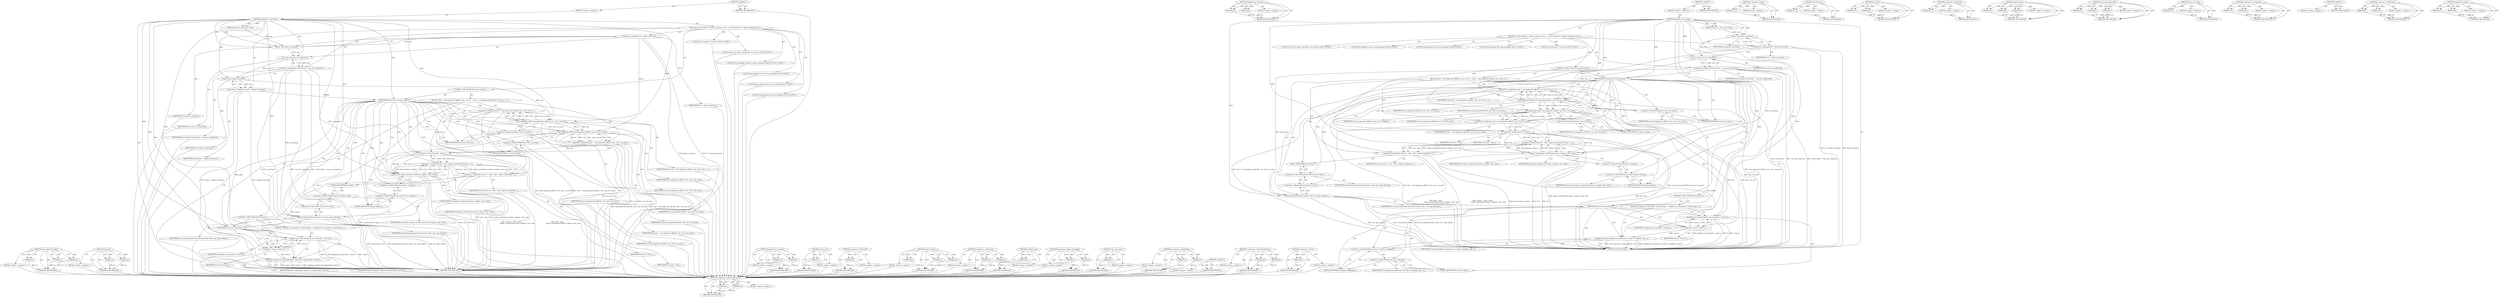 digraph "&lt;operator&gt;.minus" {
vulnerable_118 [label=<(METHOD,&lt;operator&gt;.indirectFieldAccess)>];
vulnerable_119 [label=<(PARAM,p1)>];
vulnerable_120 [label=<(PARAM,p2)>];
vulnerable_121 [label=<(BLOCK,&lt;empty&gt;,&lt;empty&gt;)>];
vulnerable_122 [label=<(METHOD_RETURN,ANY)>];
vulnerable_143 [label=<(METHOD,hugetlb_acct_memory)>];
vulnerable_144 [label=<(PARAM,p1)>];
vulnerable_145 [label=<(PARAM,p2)>];
vulnerable_146 [label=<(BLOCK,&lt;empty&gt;,&lt;empty&gt;)>];
vulnerable_147 [label=<(METHOD_RETURN,ANY)>];
vulnerable_6 [label=<(METHOD,&lt;global&gt;)<SUB>1</SUB>>];
vulnerable_7 [label=<(BLOCK,&lt;empty&gt;,&lt;empty&gt;)<SUB>1</SUB>>];
vulnerable_8 [label=<(METHOD,hugetlb_vm_op_close)<SUB>1</SUB>>];
vulnerable_9 [label=<(PARAM,struct vm_area_struct *vma)<SUB>1</SUB>>];
vulnerable_10 [label=<(BLOCK,{
 	struct hstate *h = hstate_vma(vma);
 	struc...,{
 	struct hstate *h = hstate_vma(vma);
 	struc...)<SUB>2</SUB>>];
vulnerable_11 [label="<(LOCAL,struct hstate* h: hstate*)<SUB>3</SUB>>"];
vulnerable_12 [label=<(&lt;operator&gt;.assignment,*h = hstate_vma(vma))<SUB>3</SUB>>];
vulnerable_13 [label=<(IDENTIFIER,h,*h = hstate_vma(vma))<SUB>3</SUB>>];
vulnerable_14 [label=<(hstate_vma,hstate_vma(vma))<SUB>3</SUB>>];
vulnerable_15 [label=<(IDENTIFIER,vma,hstate_vma(vma))<SUB>3</SUB>>];
vulnerable_16 [label="<(LOCAL,struct resv_map* reservations: resv_map*)<SUB>4</SUB>>"];
vulnerable_17 [label=<(&lt;operator&gt;.assignment,*reservations = vma_resv_map(vma))<SUB>4</SUB>>];
vulnerable_18 [label=<(IDENTIFIER,reservations,*reservations = vma_resv_map(vma))<SUB>4</SUB>>];
vulnerable_19 [label=<(vma_resv_map,vma_resv_map(vma))<SUB>4</SUB>>];
vulnerable_20 [label=<(IDENTIFIER,vma,vma_resv_map(vma))<SUB>4</SUB>>];
vulnerable_21 [label="<(LOCAL,long unsigned reserve: long unsigned)<SUB>5</SUB>>"];
vulnerable_22 [label="<(LOCAL,long unsigned start: long unsigned)<SUB>6</SUB>>"];
vulnerable_23 [label="<(LOCAL,long unsigned end: long unsigned)<SUB>7</SUB>>"];
vulnerable_24 [label=<(CONTROL_STRUCTURE,IF,if (reservations))<SUB>9</SUB>>];
vulnerable_25 [label=<(IDENTIFIER,reservations,if (reservations))<SUB>9</SUB>>];
vulnerable_26 [label=<(BLOCK,{
		start = vma_hugecache_offset(h, vma, vma-&gt;v...,{
		start = vma_hugecache_offset(h, vma, vma-&gt;v...)<SUB>9</SUB>>];
vulnerable_27 [label=<(&lt;operator&gt;.assignment,start = vma_hugecache_offset(h, vma, vma-&gt;vm_st...)<SUB>10</SUB>>];
vulnerable_28 [label=<(IDENTIFIER,start,start = vma_hugecache_offset(h, vma, vma-&gt;vm_st...)<SUB>10</SUB>>];
vulnerable_29 [label=<(vma_hugecache_offset,vma_hugecache_offset(h, vma, vma-&gt;vm_start))<SUB>10</SUB>>];
vulnerable_30 [label=<(IDENTIFIER,h,vma_hugecache_offset(h, vma, vma-&gt;vm_start))<SUB>10</SUB>>];
vulnerable_31 [label=<(IDENTIFIER,vma,vma_hugecache_offset(h, vma, vma-&gt;vm_start))<SUB>10</SUB>>];
vulnerable_32 [label=<(&lt;operator&gt;.indirectFieldAccess,vma-&gt;vm_start)<SUB>10</SUB>>];
vulnerable_33 [label=<(IDENTIFIER,vma,vma_hugecache_offset(h, vma, vma-&gt;vm_start))<SUB>10</SUB>>];
vulnerable_34 [label=<(FIELD_IDENTIFIER,vm_start,vm_start)<SUB>10</SUB>>];
vulnerable_35 [label=<(&lt;operator&gt;.assignment,end = vma_hugecache_offset(h, vma, vma-&gt;vm_end))<SUB>11</SUB>>];
vulnerable_36 [label=<(IDENTIFIER,end,end = vma_hugecache_offset(h, vma, vma-&gt;vm_end))<SUB>11</SUB>>];
vulnerable_37 [label=<(vma_hugecache_offset,vma_hugecache_offset(h, vma, vma-&gt;vm_end))<SUB>11</SUB>>];
vulnerable_38 [label=<(IDENTIFIER,h,vma_hugecache_offset(h, vma, vma-&gt;vm_end))<SUB>11</SUB>>];
vulnerable_39 [label=<(IDENTIFIER,vma,vma_hugecache_offset(h, vma, vma-&gt;vm_end))<SUB>11</SUB>>];
vulnerable_40 [label=<(&lt;operator&gt;.indirectFieldAccess,vma-&gt;vm_end)<SUB>11</SUB>>];
vulnerable_41 [label=<(IDENTIFIER,vma,vma_hugecache_offset(h, vma, vma-&gt;vm_end))<SUB>11</SUB>>];
vulnerable_42 [label=<(FIELD_IDENTIFIER,vm_end,vm_end)<SUB>11</SUB>>];
vulnerable_43 [label=<(&lt;operator&gt;.assignment,reserve = (end - start) -
			region_count(&amp;rese...)<SUB>13</SUB>>];
vulnerable_44 [label=<(IDENTIFIER,reserve,reserve = (end - start) -
			region_count(&amp;rese...)<SUB>13</SUB>>];
vulnerable_45 [label=<(&lt;operator&gt;.subtraction,(end - start) -
			region_count(&amp;reservations-&gt;...)<SUB>13</SUB>>];
vulnerable_46 [label=<(&lt;operator&gt;.subtraction,end - start)<SUB>13</SUB>>];
vulnerable_47 [label=<(IDENTIFIER,end,end - start)<SUB>13</SUB>>];
vulnerable_48 [label=<(IDENTIFIER,start,end - start)<SUB>13</SUB>>];
vulnerable_49 [label=<(region_count,region_count(&amp;reservations-&gt;regions, start, end))<SUB>14</SUB>>];
vulnerable_50 [label=<(&lt;operator&gt;.addressOf,&amp;reservations-&gt;regions)<SUB>14</SUB>>];
vulnerable_51 [label=<(&lt;operator&gt;.indirectFieldAccess,reservations-&gt;regions)<SUB>14</SUB>>];
vulnerable_52 [label=<(IDENTIFIER,reservations,region_count(&amp;reservations-&gt;regions, start, end))<SUB>14</SUB>>];
vulnerable_53 [label=<(FIELD_IDENTIFIER,regions,regions)<SUB>14</SUB>>];
vulnerable_54 [label=<(IDENTIFIER,start,region_count(&amp;reservations-&gt;regions, start, end))<SUB>14</SUB>>];
vulnerable_55 [label=<(IDENTIFIER,end,region_count(&amp;reservations-&gt;regions, start, end))<SUB>14</SUB>>];
vulnerable_56 [label=<(kref_put,kref_put(&amp;reservations-&gt;refs, resv_map_release))<SUB>16</SUB>>];
vulnerable_57 [label=<(&lt;operator&gt;.addressOf,&amp;reservations-&gt;refs)<SUB>16</SUB>>];
vulnerable_58 [label=<(&lt;operator&gt;.indirectFieldAccess,reservations-&gt;refs)<SUB>16</SUB>>];
vulnerable_59 [label=<(IDENTIFIER,reservations,kref_put(&amp;reservations-&gt;refs, resv_map_release))<SUB>16</SUB>>];
vulnerable_60 [label=<(FIELD_IDENTIFIER,refs,refs)<SUB>16</SUB>>];
vulnerable_61 [label=<(IDENTIFIER,resv_map_release,kref_put(&amp;reservations-&gt;refs, resv_map_release))<SUB>16</SUB>>];
vulnerable_62 [label=<(CONTROL_STRUCTURE,IF,if (reserve))<SUB>18</SUB>>];
vulnerable_63 [label=<(IDENTIFIER,reserve,if (reserve))<SUB>18</SUB>>];
vulnerable_64 [label=<(BLOCK,{
 			hugetlb_acct_memory(h, -reserve);
			huge...,{
 			hugetlb_acct_memory(h, -reserve);
			huge...)<SUB>18</SUB>>];
vulnerable_65 [label=<(hugetlb_acct_memory,hugetlb_acct_memory(h, -reserve))<SUB>19</SUB>>];
vulnerable_66 [label=<(IDENTIFIER,h,hugetlb_acct_memory(h, -reserve))<SUB>19</SUB>>];
vulnerable_67 [label=<(&lt;operator&gt;.minus,-reserve)<SUB>19</SUB>>];
vulnerable_68 [label=<(IDENTIFIER,reserve,-reserve)<SUB>19</SUB>>];
vulnerable_69 [label=<(hugetlb_put_quota,hugetlb_put_quota(vma-&gt;vm_file-&gt;f_mapping, rese...)<SUB>20</SUB>>];
vulnerable_70 [label=<(&lt;operator&gt;.indirectFieldAccess,vma-&gt;vm_file-&gt;f_mapping)<SUB>20</SUB>>];
vulnerable_71 [label=<(&lt;operator&gt;.indirectFieldAccess,vma-&gt;vm_file)<SUB>20</SUB>>];
vulnerable_72 [label=<(IDENTIFIER,vma,hugetlb_put_quota(vma-&gt;vm_file-&gt;f_mapping, rese...)<SUB>20</SUB>>];
vulnerable_73 [label=<(FIELD_IDENTIFIER,vm_file,vm_file)<SUB>20</SUB>>];
vulnerable_74 [label=<(FIELD_IDENTIFIER,f_mapping,f_mapping)<SUB>20</SUB>>];
vulnerable_75 [label=<(IDENTIFIER,reserve,hugetlb_put_quota(vma-&gt;vm_file-&gt;f_mapping, rese...)<SUB>20</SUB>>];
vulnerable_76 [label=<(METHOD_RETURN,void)<SUB>1</SUB>>];
vulnerable_78 [label=<(METHOD_RETURN,ANY)<SUB>1</SUB>>];
vulnerable_148 [label=<(METHOD,&lt;operator&gt;.minus)>];
vulnerable_149 [label=<(PARAM,p1)>];
vulnerable_150 [label=<(BLOCK,&lt;empty&gt;,&lt;empty&gt;)>];
vulnerable_151 [label=<(METHOD_RETURN,ANY)>];
vulnerable_104 [label=<(METHOD,hstate_vma)>];
vulnerable_105 [label=<(PARAM,p1)>];
vulnerable_106 [label=<(BLOCK,&lt;empty&gt;,&lt;empty&gt;)>];
vulnerable_107 [label=<(METHOD_RETURN,ANY)>];
vulnerable_138 [label=<(METHOD,kref_put)>];
vulnerable_139 [label=<(PARAM,p1)>];
vulnerable_140 [label=<(PARAM,p2)>];
vulnerable_141 [label=<(BLOCK,&lt;empty&gt;,&lt;empty&gt;)>];
vulnerable_142 [label=<(METHOD_RETURN,ANY)>];
vulnerable_134 [label=<(METHOD,&lt;operator&gt;.addressOf)>];
vulnerable_135 [label=<(PARAM,p1)>];
vulnerable_136 [label=<(BLOCK,&lt;empty&gt;,&lt;empty&gt;)>];
vulnerable_137 [label=<(METHOD_RETURN,ANY)>];
vulnerable_128 [label=<(METHOD,region_count)>];
vulnerable_129 [label=<(PARAM,p1)>];
vulnerable_130 [label=<(PARAM,p2)>];
vulnerable_131 [label=<(PARAM,p3)>];
vulnerable_132 [label=<(BLOCK,&lt;empty&gt;,&lt;empty&gt;)>];
vulnerable_133 [label=<(METHOD_RETURN,ANY)>];
vulnerable_112 [label=<(METHOD,vma_hugecache_offset)>];
vulnerable_113 [label=<(PARAM,p1)>];
vulnerable_114 [label=<(PARAM,p2)>];
vulnerable_115 [label=<(PARAM,p3)>];
vulnerable_116 [label=<(BLOCK,&lt;empty&gt;,&lt;empty&gt;)>];
vulnerable_117 [label=<(METHOD_RETURN,ANY)>];
vulnerable_108 [label=<(METHOD,vma_resv_map)>];
vulnerable_109 [label=<(PARAM,p1)>];
vulnerable_110 [label=<(BLOCK,&lt;empty&gt;,&lt;empty&gt;)>];
vulnerable_111 [label=<(METHOD_RETURN,ANY)>];
vulnerable_99 [label=<(METHOD,&lt;operator&gt;.assignment)>];
vulnerable_100 [label=<(PARAM,p1)>];
vulnerable_101 [label=<(PARAM,p2)>];
vulnerable_102 [label=<(BLOCK,&lt;empty&gt;,&lt;empty&gt;)>];
vulnerable_103 [label=<(METHOD_RETURN,ANY)>];
vulnerable_93 [label=<(METHOD,&lt;global&gt;)<SUB>1</SUB>>];
vulnerable_94 [label=<(BLOCK,&lt;empty&gt;,&lt;empty&gt;)>];
vulnerable_95 [label=<(METHOD_RETURN,ANY)>];
vulnerable_123 [label=<(METHOD,&lt;operator&gt;.subtraction)>];
vulnerable_124 [label=<(PARAM,p1)>];
vulnerable_125 [label=<(PARAM,p2)>];
vulnerable_126 [label=<(BLOCK,&lt;empty&gt;,&lt;empty&gt;)>];
vulnerable_127 [label=<(METHOD_RETURN,ANY)>];
vulnerable_152 [label=<(METHOD,hugetlb_put_quota)>];
vulnerable_153 [label=<(PARAM,p1)>];
vulnerable_154 [label=<(PARAM,p2)>];
vulnerable_155 [label=<(BLOCK,&lt;empty&gt;,&lt;empty&gt;)>];
vulnerable_156 [label=<(METHOD_RETURN,ANY)>];
fixed_119 [label=<(METHOD,vma_hugecache_offset)>];
fixed_120 [label=<(PARAM,p1)>];
fixed_121 [label=<(PARAM,p2)>];
fixed_122 [label=<(PARAM,p3)>];
fixed_123 [label=<(BLOCK,&lt;empty&gt;,&lt;empty&gt;)>];
fixed_124 [label=<(METHOD_RETURN,ANY)>];
fixed_145 [label=<(METHOD,kref_put)>];
fixed_146 [label=<(PARAM,p1)>];
fixed_147 [label=<(PARAM,p2)>];
fixed_148 [label=<(BLOCK,&lt;empty&gt;,&lt;empty&gt;)>];
fixed_149 [label=<(METHOD_RETURN,ANY)>];
fixed_6 [label=<(METHOD,&lt;global&gt;)<SUB>1</SUB>>];
fixed_7 [label=<(BLOCK,&lt;empty&gt;,&lt;empty&gt;)<SUB>1</SUB>>];
fixed_8 [label=<(METHOD,hugetlb_vm_op_close)<SUB>1</SUB>>];
fixed_9 [label=<(PARAM,struct vm_area_struct *vma)<SUB>1</SUB>>];
fixed_10 [label=<(BLOCK,{
 	struct hstate *h = hstate_vma(vma);
 	struc...,{
 	struct hstate *h = hstate_vma(vma);
 	struc...)<SUB>2</SUB>>];
fixed_11 [label="<(LOCAL,struct hstate* h: hstate*)<SUB>3</SUB>>"];
fixed_12 [label=<(&lt;operator&gt;.assignment,*h = hstate_vma(vma))<SUB>3</SUB>>];
fixed_13 [label=<(IDENTIFIER,h,*h = hstate_vma(vma))<SUB>3</SUB>>];
fixed_14 [label=<(hstate_vma,hstate_vma(vma))<SUB>3</SUB>>];
fixed_15 [label=<(IDENTIFIER,vma,hstate_vma(vma))<SUB>3</SUB>>];
fixed_16 [label="<(LOCAL,struct resv_map* reservations: resv_map*)<SUB>4</SUB>>"];
fixed_17 [label=<(&lt;operator&gt;.assignment,*reservations = vma_resv_map(vma))<SUB>4</SUB>>];
fixed_18 [label=<(IDENTIFIER,reservations,*reservations = vma_resv_map(vma))<SUB>4</SUB>>];
fixed_19 [label=<(vma_resv_map,vma_resv_map(vma))<SUB>4</SUB>>];
fixed_20 [label=<(IDENTIFIER,vma,vma_resv_map(vma))<SUB>4</SUB>>];
fixed_21 [label="<(LOCAL,struct hugepage_subpool* spool: hugepage_subpool*)<SUB>5</SUB>>"];
fixed_22 [label=<(&lt;operator&gt;.assignment,*spool = subpool_vma(vma))<SUB>5</SUB>>];
fixed_23 [label=<(IDENTIFIER,spool,*spool = subpool_vma(vma))<SUB>5</SUB>>];
fixed_24 [label=<(subpool_vma,subpool_vma(vma))<SUB>5</SUB>>];
fixed_25 [label=<(IDENTIFIER,vma,subpool_vma(vma))<SUB>5</SUB>>];
fixed_26 [label="<(LOCAL,long unsigned reserve: long unsigned)<SUB>6</SUB>>"];
fixed_27 [label="<(LOCAL,long unsigned start: long unsigned)<SUB>7</SUB>>"];
fixed_28 [label="<(LOCAL,long unsigned end: long unsigned)<SUB>8</SUB>>"];
fixed_29 [label=<(CONTROL_STRUCTURE,IF,if (reservations))<SUB>10</SUB>>];
fixed_30 [label=<(IDENTIFIER,reservations,if (reservations))<SUB>10</SUB>>];
fixed_31 [label=<(BLOCK,{
		start = vma_hugecache_offset(h, vma, vma-&gt;v...,{
		start = vma_hugecache_offset(h, vma, vma-&gt;v...)<SUB>10</SUB>>];
fixed_32 [label=<(&lt;operator&gt;.assignment,start = vma_hugecache_offset(h, vma, vma-&gt;vm_st...)<SUB>11</SUB>>];
fixed_33 [label=<(IDENTIFIER,start,start = vma_hugecache_offset(h, vma, vma-&gt;vm_st...)<SUB>11</SUB>>];
fixed_34 [label=<(vma_hugecache_offset,vma_hugecache_offset(h, vma, vma-&gt;vm_start))<SUB>11</SUB>>];
fixed_35 [label=<(IDENTIFIER,h,vma_hugecache_offset(h, vma, vma-&gt;vm_start))<SUB>11</SUB>>];
fixed_36 [label=<(IDENTIFIER,vma,vma_hugecache_offset(h, vma, vma-&gt;vm_start))<SUB>11</SUB>>];
fixed_37 [label=<(&lt;operator&gt;.indirectFieldAccess,vma-&gt;vm_start)<SUB>11</SUB>>];
fixed_38 [label=<(IDENTIFIER,vma,vma_hugecache_offset(h, vma, vma-&gt;vm_start))<SUB>11</SUB>>];
fixed_39 [label=<(FIELD_IDENTIFIER,vm_start,vm_start)<SUB>11</SUB>>];
fixed_40 [label=<(&lt;operator&gt;.assignment,end = vma_hugecache_offset(h, vma, vma-&gt;vm_end))<SUB>12</SUB>>];
fixed_41 [label=<(IDENTIFIER,end,end = vma_hugecache_offset(h, vma, vma-&gt;vm_end))<SUB>12</SUB>>];
fixed_42 [label=<(vma_hugecache_offset,vma_hugecache_offset(h, vma, vma-&gt;vm_end))<SUB>12</SUB>>];
fixed_43 [label=<(IDENTIFIER,h,vma_hugecache_offset(h, vma, vma-&gt;vm_end))<SUB>12</SUB>>];
fixed_44 [label=<(IDENTIFIER,vma,vma_hugecache_offset(h, vma, vma-&gt;vm_end))<SUB>12</SUB>>];
fixed_45 [label=<(&lt;operator&gt;.indirectFieldAccess,vma-&gt;vm_end)<SUB>12</SUB>>];
fixed_46 [label=<(IDENTIFIER,vma,vma_hugecache_offset(h, vma, vma-&gt;vm_end))<SUB>12</SUB>>];
fixed_47 [label=<(FIELD_IDENTIFIER,vm_end,vm_end)<SUB>12</SUB>>];
fixed_48 [label=<(&lt;operator&gt;.assignment,reserve = (end - start) -
			region_count(&amp;rese...)<SUB>14</SUB>>];
fixed_49 [label=<(IDENTIFIER,reserve,reserve = (end - start) -
			region_count(&amp;rese...)<SUB>14</SUB>>];
fixed_50 [label=<(&lt;operator&gt;.subtraction,(end - start) -
			region_count(&amp;reservations-&gt;...)<SUB>14</SUB>>];
fixed_51 [label=<(&lt;operator&gt;.subtraction,end - start)<SUB>14</SUB>>];
fixed_52 [label=<(IDENTIFIER,end,end - start)<SUB>14</SUB>>];
fixed_53 [label=<(IDENTIFIER,start,end - start)<SUB>14</SUB>>];
fixed_54 [label=<(region_count,region_count(&amp;reservations-&gt;regions, start, end))<SUB>15</SUB>>];
fixed_55 [label=<(&lt;operator&gt;.addressOf,&amp;reservations-&gt;regions)<SUB>15</SUB>>];
fixed_56 [label=<(&lt;operator&gt;.indirectFieldAccess,reservations-&gt;regions)<SUB>15</SUB>>];
fixed_57 [label=<(IDENTIFIER,reservations,region_count(&amp;reservations-&gt;regions, start, end))<SUB>15</SUB>>];
fixed_58 [label=<(FIELD_IDENTIFIER,regions,regions)<SUB>15</SUB>>];
fixed_59 [label=<(IDENTIFIER,start,region_count(&amp;reservations-&gt;regions, start, end))<SUB>15</SUB>>];
fixed_60 [label=<(IDENTIFIER,end,region_count(&amp;reservations-&gt;regions, start, end))<SUB>15</SUB>>];
fixed_61 [label=<(kref_put,kref_put(&amp;reservations-&gt;refs, resv_map_release))<SUB>17</SUB>>];
fixed_62 [label=<(&lt;operator&gt;.addressOf,&amp;reservations-&gt;refs)<SUB>17</SUB>>];
fixed_63 [label=<(&lt;operator&gt;.indirectFieldAccess,reservations-&gt;refs)<SUB>17</SUB>>];
fixed_64 [label=<(IDENTIFIER,reservations,kref_put(&amp;reservations-&gt;refs, resv_map_release))<SUB>17</SUB>>];
fixed_65 [label=<(FIELD_IDENTIFIER,refs,refs)<SUB>17</SUB>>];
fixed_66 [label=<(IDENTIFIER,resv_map_release,kref_put(&amp;reservations-&gt;refs, resv_map_release))<SUB>17</SUB>>];
fixed_67 [label=<(CONTROL_STRUCTURE,IF,if (reserve))<SUB>19</SUB>>];
fixed_68 [label=<(IDENTIFIER,reserve,if (reserve))<SUB>19</SUB>>];
fixed_69 [label=<(BLOCK,{
 			hugetlb_acct_memory(h, -reserve);
			huge...,{
 			hugetlb_acct_memory(h, -reserve);
			huge...)<SUB>19</SUB>>];
fixed_70 [label=<(hugetlb_acct_memory,hugetlb_acct_memory(h, -reserve))<SUB>20</SUB>>];
fixed_71 [label=<(IDENTIFIER,h,hugetlb_acct_memory(h, -reserve))<SUB>20</SUB>>];
fixed_72 [label=<(&lt;operator&gt;.minus,-reserve)<SUB>20</SUB>>];
fixed_73 [label=<(IDENTIFIER,reserve,-reserve)<SUB>20</SUB>>];
fixed_74 [label=<(hugepage_subpool_put_pages,hugepage_subpool_put_pages(spool, reserve))<SUB>21</SUB>>];
fixed_75 [label=<(IDENTIFIER,spool,hugepage_subpool_put_pages(spool, reserve))<SUB>21</SUB>>];
fixed_76 [label=<(IDENTIFIER,reserve,hugepage_subpool_put_pages(spool, reserve))<SUB>21</SUB>>];
fixed_77 [label=<(METHOD_RETURN,void)<SUB>1</SUB>>];
fixed_79 [label=<(METHOD_RETURN,ANY)<SUB>1</SUB>>];
fixed_150 [label=<(METHOD,hugetlb_acct_memory)>];
fixed_151 [label=<(PARAM,p1)>];
fixed_152 [label=<(PARAM,p2)>];
fixed_153 [label=<(BLOCK,&lt;empty&gt;,&lt;empty&gt;)>];
fixed_154 [label=<(METHOD_RETURN,ANY)>];
fixed_107 [label=<(METHOD,hstate_vma)>];
fixed_108 [label=<(PARAM,p1)>];
fixed_109 [label=<(BLOCK,&lt;empty&gt;,&lt;empty&gt;)>];
fixed_110 [label=<(METHOD_RETURN,ANY)>];
fixed_141 [label=<(METHOD,&lt;operator&gt;.addressOf)>];
fixed_142 [label=<(PARAM,p1)>];
fixed_143 [label=<(BLOCK,&lt;empty&gt;,&lt;empty&gt;)>];
fixed_144 [label=<(METHOD_RETURN,ANY)>];
fixed_135 [label=<(METHOD,region_count)>];
fixed_136 [label=<(PARAM,p1)>];
fixed_137 [label=<(PARAM,p2)>];
fixed_138 [label=<(PARAM,p3)>];
fixed_139 [label=<(BLOCK,&lt;empty&gt;,&lt;empty&gt;)>];
fixed_140 [label=<(METHOD_RETURN,ANY)>];
fixed_130 [label=<(METHOD,&lt;operator&gt;.subtraction)>];
fixed_131 [label=<(PARAM,p1)>];
fixed_132 [label=<(PARAM,p2)>];
fixed_133 [label=<(BLOCK,&lt;empty&gt;,&lt;empty&gt;)>];
fixed_134 [label=<(METHOD_RETURN,ANY)>];
fixed_115 [label=<(METHOD,subpool_vma)>];
fixed_116 [label=<(PARAM,p1)>];
fixed_117 [label=<(BLOCK,&lt;empty&gt;,&lt;empty&gt;)>];
fixed_118 [label=<(METHOD_RETURN,ANY)>];
fixed_159 [label=<(METHOD,hugepage_subpool_put_pages)>];
fixed_160 [label=<(PARAM,p1)>];
fixed_161 [label=<(PARAM,p2)>];
fixed_162 [label=<(BLOCK,&lt;empty&gt;,&lt;empty&gt;)>];
fixed_163 [label=<(METHOD_RETURN,ANY)>];
fixed_111 [label=<(METHOD,vma_resv_map)>];
fixed_112 [label=<(PARAM,p1)>];
fixed_113 [label=<(BLOCK,&lt;empty&gt;,&lt;empty&gt;)>];
fixed_114 [label=<(METHOD_RETURN,ANY)>];
fixed_102 [label=<(METHOD,&lt;operator&gt;.assignment)>];
fixed_103 [label=<(PARAM,p1)>];
fixed_104 [label=<(PARAM,p2)>];
fixed_105 [label=<(BLOCK,&lt;empty&gt;,&lt;empty&gt;)>];
fixed_106 [label=<(METHOD_RETURN,ANY)>];
fixed_96 [label=<(METHOD,&lt;global&gt;)<SUB>1</SUB>>];
fixed_97 [label=<(BLOCK,&lt;empty&gt;,&lt;empty&gt;)>];
fixed_98 [label=<(METHOD_RETURN,ANY)>];
fixed_125 [label=<(METHOD,&lt;operator&gt;.indirectFieldAccess)>];
fixed_126 [label=<(PARAM,p1)>];
fixed_127 [label=<(PARAM,p2)>];
fixed_128 [label=<(BLOCK,&lt;empty&gt;,&lt;empty&gt;)>];
fixed_129 [label=<(METHOD_RETURN,ANY)>];
fixed_155 [label=<(METHOD,&lt;operator&gt;.minus)>];
fixed_156 [label=<(PARAM,p1)>];
fixed_157 [label=<(BLOCK,&lt;empty&gt;,&lt;empty&gt;)>];
fixed_158 [label=<(METHOD_RETURN,ANY)>];
vulnerable_118 -> vulnerable_119  [key=0, label="AST: "];
vulnerable_118 -> vulnerable_119  [key=1, label="DDG: "];
vulnerable_118 -> vulnerable_121  [key=0, label="AST: "];
vulnerable_118 -> vulnerable_120  [key=0, label="AST: "];
vulnerable_118 -> vulnerable_120  [key=1, label="DDG: "];
vulnerable_118 -> vulnerable_122  [key=0, label="AST: "];
vulnerable_118 -> vulnerable_122  [key=1, label="CFG: "];
vulnerable_119 -> vulnerable_122  [key=0, label="DDG: p1"];
vulnerable_120 -> vulnerable_122  [key=0, label="DDG: p2"];
vulnerable_143 -> vulnerable_144  [key=0, label="AST: "];
vulnerable_143 -> vulnerable_144  [key=1, label="DDG: "];
vulnerable_143 -> vulnerable_146  [key=0, label="AST: "];
vulnerable_143 -> vulnerable_145  [key=0, label="AST: "];
vulnerable_143 -> vulnerable_145  [key=1, label="DDG: "];
vulnerable_143 -> vulnerable_147  [key=0, label="AST: "];
vulnerable_143 -> vulnerable_147  [key=1, label="CFG: "];
vulnerable_144 -> vulnerable_147  [key=0, label="DDG: p1"];
vulnerable_145 -> vulnerable_147  [key=0, label="DDG: p2"];
vulnerable_6 -> vulnerable_7  [key=0, label="AST: "];
vulnerable_6 -> vulnerable_78  [key=0, label="AST: "];
vulnerable_6 -> vulnerable_78  [key=1, label="CFG: "];
vulnerable_7 -> vulnerable_8  [key=0, label="AST: "];
vulnerable_8 -> vulnerable_9  [key=0, label="AST: "];
vulnerable_8 -> vulnerable_9  [key=1, label="DDG: "];
vulnerable_8 -> vulnerable_10  [key=0, label="AST: "];
vulnerable_8 -> vulnerable_76  [key=0, label="AST: "];
vulnerable_8 -> vulnerable_14  [key=0, label="CFG: "];
vulnerable_8 -> vulnerable_14  [key=1, label="DDG: "];
vulnerable_8 -> vulnerable_25  [key=0, label="DDG: "];
vulnerable_8 -> vulnerable_19  [key=0, label="DDG: "];
vulnerable_8 -> vulnerable_56  [key=0, label="DDG: "];
vulnerable_8 -> vulnerable_63  [key=0, label="DDG: "];
vulnerable_8 -> vulnerable_29  [key=0, label="DDG: "];
vulnerable_8 -> vulnerable_37  [key=0, label="DDG: "];
vulnerable_8 -> vulnerable_46  [key=0, label="DDG: "];
vulnerable_8 -> vulnerable_49  [key=0, label="DDG: "];
vulnerable_8 -> vulnerable_65  [key=0, label="DDG: "];
vulnerable_8 -> vulnerable_69  [key=0, label="DDG: "];
vulnerable_8 -> vulnerable_67  [key=0, label="DDG: "];
vulnerable_9 -> vulnerable_14  [key=0, label="DDG: vma"];
vulnerable_10 -> vulnerable_11  [key=0, label="AST: "];
vulnerable_10 -> vulnerable_12  [key=0, label="AST: "];
vulnerable_10 -> vulnerable_16  [key=0, label="AST: "];
vulnerable_10 -> vulnerable_17  [key=0, label="AST: "];
vulnerable_10 -> vulnerable_21  [key=0, label="AST: "];
vulnerable_10 -> vulnerable_22  [key=0, label="AST: "];
vulnerable_10 -> vulnerable_23  [key=0, label="AST: "];
vulnerable_10 -> vulnerable_24  [key=0, label="AST: "];
vulnerable_12 -> vulnerable_13  [key=0, label="AST: "];
vulnerable_12 -> vulnerable_14  [key=0, label="AST: "];
vulnerable_12 -> vulnerable_19  [key=0, label="CFG: "];
vulnerable_12 -> vulnerable_76  [key=0, label="DDG: hstate_vma(vma)"];
vulnerable_12 -> vulnerable_76  [key=1, label="DDG: *h = hstate_vma(vma)"];
vulnerable_12 -> vulnerable_29  [key=0, label="DDG: h"];
vulnerable_14 -> vulnerable_15  [key=0, label="AST: "];
vulnerable_14 -> vulnerable_12  [key=0, label="CFG: "];
vulnerable_14 -> vulnerable_12  [key=1, label="DDG: vma"];
vulnerable_14 -> vulnerable_19  [key=0, label="DDG: vma"];
vulnerable_17 -> vulnerable_18  [key=0, label="AST: "];
vulnerable_17 -> vulnerable_19  [key=0, label="AST: "];
vulnerable_17 -> vulnerable_25  [key=0, label="CFG: "];
vulnerable_17 -> vulnerable_76  [key=0, label="DDG: reservations"];
vulnerable_17 -> vulnerable_76  [key=1, label="DDG: vma_resv_map(vma)"];
vulnerable_17 -> vulnerable_76  [key=2, label="DDG: *reservations = vma_resv_map(vma)"];
vulnerable_17 -> vulnerable_56  [key=0, label="DDG: reservations"];
vulnerable_17 -> vulnerable_49  [key=0, label="DDG: reservations"];
vulnerable_19 -> vulnerable_20  [key=0, label="AST: "];
vulnerable_19 -> vulnerable_17  [key=0, label="CFG: "];
vulnerable_19 -> vulnerable_17  [key=1, label="DDG: vma"];
vulnerable_19 -> vulnerable_29  [key=0, label="DDG: vma"];
vulnerable_24 -> vulnerable_25  [key=0, label="AST: "];
vulnerable_24 -> vulnerable_26  [key=0, label="AST: "];
vulnerable_25 -> vulnerable_76  [key=0, label="CFG: "];
vulnerable_25 -> vulnerable_34  [key=0, label="CFG: "];
vulnerable_25 -> vulnerable_34  [key=1, label="CDG: "];
vulnerable_25 -> vulnerable_32  [key=0, label="CDG: "];
vulnerable_25 -> vulnerable_58  [key=0, label="CDG: "];
vulnerable_25 -> vulnerable_49  [key=0, label="CDG: "];
vulnerable_25 -> vulnerable_60  [key=0, label="CDG: "];
vulnerable_25 -> vulnerable_42  [key=0, label="CDG: "];
vulnerable_25 -> vulnerable_51  [key=0, label="CDG: "];
vulnerable_25 -> vulnerable_57  [key=0, label="CDG: "];
vulnerable_25 -> vulnerable_37  [key=0, label="CDG: "];
vulnerable_25 -> vulnerable_46  [key=0, label="CDG: "];
vulnerable_25 -> vulnerable_53  [key=0, label="CDG: "];
vulnerable_25 -> vulnerable_56  [key=0, label="CDG: "];
vulnerable_25 -> vulnerable_45  [key=0, label="CDG: "];
vulnerable_25 -> vulnerable_27  [key=0, label="CDG: "];
vulnerable_25 -> vulnerable_63  [key=0, label="CDG: "];
vulnerable_25 -> vulnerable_40  [key=0, label="CDG: "];
vulnerable_25 -> vulnerable_29  [key=0, label="CDG: "];
vulnerable_25 -> vulnerable_50  [key=0, label="CDG: "];
vulnerable_25 -> vulnerable_35  [key=0, label="CDG: "];
vulnerable_25 -> vulnerable_43  [key=0, label="CDG: "];
vulnerable_26 -> vulnerable_27  [key=0, label="AST: "];
vulnerable_26 -> vulnerable_35  [key=0, label="AST: "];
vulnerable_26 -> vulnerable_43  [key=0, label="AST: "];
vulnerable_26 -> vulnerable_56  [key=0, label="AST: "];
vulnerable_26 -> vulnerable_62  [key=0, label="AST: "];
vulnerable_27 -> vulnerable_28  [key=0, label="AST: "];
vulnerable_27 -> vulnerable_29  [key=0, label="AST: "];
vulnerable_27 -> vulnerable_42  [key=0, label="CFG: "];
vulnerable_27 -> vulnerable_76  [key=0, label="DDG: vma_hugecache_offset(h, vma, vma-&gt;vm_start)"];
vulnerable_27 -> vulnerable_76  [key=1, label="DDG: start = vma_hugecache_offset(h, vma, vma-&gt;vm_start)"];
vulnerable_27 -> vulnerable_46  [key=0, label="DDG: start"];
vulnerable_29 -> vulnerable_30  [key=0, label="AST: "];
vulnerable_29 -> vulnerable_31  [key=0, label="AST: "];
vulnerable_29 -> vulnerable_32  [key=0, label="AST: "];
vulnerable_29 -> vulnerable_27  [key=0, label="CFG: "];
vulnerable_29 -> vulnerable_27  [key=1, label="DDG: h"];
vulnerable_29 -> vulnerable_27  [key=2, label="DDG: vma"];
vulnerable_29 -> vulnerable_27  [key=3, label="DDG: vma-&gt;vm_start"];
vulnerable_29 -> vulnerable_76  [key=0, label="DDG: vma-&gt;vm_start"];
vulnerable_29 -> vulnerable_37  [key=0, label="DDG: h"];
vulnerable_29 -> vulnerable_37  [key=1, label="DDG: vma"];
vulnerable_29 -> vulnerable_37  [key=2, label="DDG: vma-&gt;vm_start"];
vulnerable_32 -> vulnerable_33  [key=0, label="AST: "];
vulnerable_32 -> vulnerable_34  [key=0, label="AST: "];
vulnerable_32 -> vulnerable_29  [key=0, label="CFG: "];
vulnerable_34 -> vulnerable_32  [key=0, label="CFG: "];
vulnerable_35 -> vulnerable_36  [key=0, label="AST: "];
vulnerable_35 -> vulnerable_37  [key=0, label="AST: "];
vulnerable_35 -> vulnerable_46  [key=0, label="CFG: "];
vulnerable_35 -> vulnerable_46  [key=1, label="DDG: end"];
vulnerable_35 -> vulnerable_76  [key=0, label="DDG: vma_hugecache_offset(h, vma, vma-&gt;vm_end)"];
vulnerable_35 -> vulnerable_76  [key=1, label="DDG: end = vma_hugecache_offset(h, vma, vma-&gt;vm_end)"];
vulnerable_37 -> vulnerable_38  [key=0, label="AST: "];
vulnerable_37 -> vulnerable_39  [key=0, label="AST: "];
vulnerable_37 -> vulnerable_40  [key=0, label="AST: "];
vulnerable_37 -> vulnerable_35  [key=0, label="CFG: "];
vulnerable_37 -> vulnerable_35  [key=1, label="DDG: h"];
vulnerable_37 -> vulnerable_35  [key=2, label="DDG: vma"];
vulnerable_37 -> vulnerable_35  [key=3, label="DDG: vma-&gt;vm_end"];
vulnerable_37 -> vulnerable_76  [key=0, label="DDG: vma"];
vulnerable_37 -> vulnerable_76  [key=1, label="DDG: vma-&gt;vm_end"];
vulnerable_37 -> vulnerable_65  [key=0, label="DDG: h"];
vulnerable_40 -> vulnerable_41  [key=0, label="AST: "];
vulnerable_40 -> vulnerable_42  [key=0, label="AST: "];
vulnerable_40 -> vulnerable_37  [key=0, label="CFG: "];
vulnerable_42 -> vulnerable_40  [key=0, label="CFG: "];
vulnerable_43 -> vulnerable_44  [key=0, label="AST: "];
vulnerable_43 -> vulnerable_45  [key=0, label="AST: "];
vulnerable_43 -> vulnerable_60  [key=0, label="CFG: "];
vulnerable_43 -> vulnerable_76  [key=0, label="DDG: (end - start) -
			region_count(&amp;reservations-&gt;regions, start, end)"];
vulnerable_43 -> vulnerable_76  [key=1, label="DDG: reserve = (end - start) -
			region_count(&amp;reservations-&gt;regions, start, end)"];
vulnerable_43 -> vulnerable_67  [key=0, label="DDG: reserve"];
vulnerable_45 -> vulnerable_46  [key=0, label="AST: "];
vulnerable_45 -> vulnerable_49  [key=0, label="AST: "];
vulnerable_45 -> vulnerable_43  [key=0, label="CFG: "];
vulnerable_45 -> vulnerable_43  [key=1, label="DDG: end - start"];
vulnerable_45 -> vulnerable_43  [key=2, label="DDG: region_count(&amp;reservations-&gt;regions, start, end)"];
vulnerable_45 -> vulnerable_76  [key=0, label="DDG: end - start"];
vulnerable_45 -> vulnerable_76  [key=1, label="DDG: region_count(&amp;reservations-&gt;regions, start, end)"];
vulnerable_46 -> vulnerable_47  [key=0, label="AST: "];
vulnerable_46 -> vulnerable_48  [key=0, label="AST: "];
vulnerable_46 -> vulnerable_53  [key=0, label="CFG: "];
vulnerable_46 -> vulnerable_45  [key=0, label="DDG: end"];
vulnerable_46 -> vulnerable_45  [key=1, label="DDG: start"];
vulnerable_46 -> vulnerable_49  [key=0, label="DDG: start"];
vulnerable_46 -> vulnerable_49  [key=1, label="DDG: end"];
vulnerable_49 -> vulnerable_50  [key=0, label="AST: "];
vulnerable_49 -> vulnerable_54  [key=0, label="AST: "];
vulnerable_49 -> vulnerable_55  [key=0, label="AST: "];
vulnerable_49 -> vulnerable_45  [key=0, label="CFG: "];
vulnerable_49 -> vulnerable_45  [key=1, label="DDG: &amp;reservations-&gt;regions"];
vulnerable_49 -> vulnerable_45  [key=2, label="DDG: start"];
vulnerable_49 -> vulnerable_45  [key=3, label="DDG: end"];
vulnerable_49 -> vulnerable_76  [key=0, label="DDG: &amp;reservations-&gt;regions"];
vulnerable_49 -> vulnerable_76  [key=1, label="DDG: start"];
vulnerable_49 -> vulnerable_76  [key=2, label="DDG: end"];
vulnerable_50 -> vulnerable_51  [key=0, label="AST: "];
vulnerable_50 -> vulnerable_49  [key=0, label="CFG: "];
vulnerable_51 -> vulnerable_52  [key=0, label="AST: "];
vulnerable_51 -> vulnerable_53  [key=0, label="AST: "];
vulnerable_51 -> vulnerable_50  [key=0, label="CFG: "];
vulnerable_53 -> vulnerable_51  [key=0, label="CFG: "];
vulnerable_56 -> vulnerable_57  [key=0, label="AST: "];
vulnerable_56 -> vulnerable_61  [key=0, label="AST: "];
vulnerable_56 -> vulnerable_63  [key=0, label="CFG: "];
vulnerable_56 -> vulnerable_76  [key=0, label="DDG: &amp;reservations-&gt;refs"];
vulnerable_56 -> vulnerable_76  [key=1, label="DDG: kref_put(&amp;reservations-&gt;refs, resv_map_release)"];
vulnerable_56 -> vulnerable_76  [key=2, label="DDG: resv_map_release"];
vulnerable_57 -> vulnerable_58  [key=0, label="AST: "];
vulnerable_57 -> vulnerable_56  [key=0, label="CFG: "];
vulnerable_58 -> vulnerable_59  [key=0, label="AST: "];
vulnerable_58 -> vulnerable_60  [key=0, label="AST: "];
vulnerable_58 -> vulnerable_57  [key=0, label="CFG: "];
vulnerable_60 -> vulnerable_58  [key=0, label="CFG: "];
vulnerable_62 -> vulnerable_63  [key=0, label="AST: "];
vulnerable_62 -> vulnerable_64  [key=0, label="AST: "];
vulnerable_63 -> vulnerable_76  [key=0, label="CFG: "];
vulnerable_63 -> vulnerable_67  [key=0, label="CFG: "];
vulnerable_63 -> vulnerable_67  [key=1, label="CDG: "];
vulnerable_63 -> vulnerable_73  [key=0, label="CDG: "];
vulnerable_63 -> vulnerable_71  [key=0, label="CDG: "];
vulnerable_63 -> vulnerable_69  [key=0, label="CDG: "];
vulnerable_63 -> vulnerable_70  [key=0, label="CDG: "];
vulnerable_63 -> vulnerable_74  [key=0, label="CDG: "];
vulnerable_63 -> vulnerable_65  [key=0, label="CDG: "];
vulnerable_64 -> vulnerable_65  [key=0, label="AST: "];
vulnerable_64 -> vulnerable_69  [key=0, label="AST: "];
vulnerable_65 -> vulnerable_66  [key=0, label="AST: "];
vulnerable_65 -> vulnerable_67  [key=0, label="AST: "];
vulnerable_65 -> vulnerable_73  [key=0, label="CFG: "];
vulnerable_65 -> vulnerable_76  [key=0, label="DDG: h"];
vulnerable_65 -> vulnerable_76  [key=1, label="DDG: -reserve"];
vulnerable_65 -> vulnerable_76  [key=2, label="DDG: hugetlb_acct_memory(h, -reserve)"];
vulnerable_67 -> vulnerable_68  [key=0, label="AST: "];
vulnerable_67 -> vulnerable_65  [key=0, label="CFG: "];
vulnerable_67 -> vulnerable_65  [key=1, label="DDG: reserve"];
vulnerable_67 -> vulnerable_69  [key=0, label="DDG: reserve"];
vulnerable_69 -> vulnerable_70  [key=0, label="AST: "];
vulnerable_69 -> vulnerable_75  [key=0, label="AST: "];
vulnerable_69 -> vulnerable_76  [key=0, label="CFG: "];
vulnerable_69 -> vulnerable_76  [key=1, label="DDG: vma-&gt;vm_file-&gt;f_mapping"];
vulnerable_69 -> vulnerable_76  [key=2, label="DDG: reserve"];
vulnerable_69 -> vulnerable_76  [key=3, label="DDG: hugetlb_put_quota(vma-&gt;vm_file-&gt;f_mapping, reserve)"];
vulnerable_70 -> vulnerable_71  [key=0, label="AST: "];
vulnerable_70 -> vulnerable_74  [key=0, label="AST: "];
vulnerable_70 -> vulnerable_69  [key=0, label="CFG: "];
vulnerable_71 -> vulnerable_72  [key=0, label="AST: "];
vulnerable_71 -> vulnerable_73  [key=0, label="AST: "];
vulnerable_71 -> vulnerable_74  [key=0, label="CFG: "];
vulnerable_73 -> vulnerable_71  [key=0, label="CFG: "];
vulnerable_74 -> vulnerable_70  [key=0, label="CFG: "];
vulnerable_148 -> vulnerable_149  [key=0, label="AST: "];
vulnerable_148 -> vulnerable_149  [key=1, label="DDG: "];
vulnerable_148 -> vulnerable_150  [key=0, label="AST: "];
vulnerable_148 -> vulnerable_151  [key=0, label="AST: "];
vulnerable_148 -> vulnerable_151  [key=1, label="CFG: "];
vulnerable_149 -> vulnerable_151  [key=0, label="DDG: p1"];
vulnerable_104 -> vulnerable_105  [key=0, label="AST: "];
vulnerable_104 -> vulnerable_105  [key=1, label="DDG: "];
vulnerable_104 -> vulnerable_106  [key=0, label="AST: "];
vulnerable_104 -> vulnerable_107  [key=0, label="AST: "];
vulnerable_104 -> vulnerable_107  [key=1, label="CFG: "];
vulnerable_105 -> vulnerable_107  [key=0, label="DDG: p1"];
vulnerable_138 -> vulnerable_139  [key=0, label="AST: "];
vulnerable_138 -> vulnerable_139  [key=1, label="DDG: "];
vulnerable_138 -> vulnerable_141  [key=0, label="AST: "];
vulnerable_138 -> vulnerable_140  [key=0, label="AST: "];
vulnerable_138 -> vulnerable_140  [key=1, label="DDG: "];
vulnerable_138 -> vulnerable_142  [key=0, label="AST: "];
vulnerable_138 -> vulnerable_142  [key=1, label="CFG: "];
vulnerable_139 -> vulnerable_142  [key=0, label="DDG: p1"];
vulnerable_140 -> vulnerable_142  [key=0, label="DDG: p2"];
vulnerable_134 -> vulnerable_135  [key=0, label="AST: "];
vulnerable_134 -> vulnerable_135  [key=1, label="DDG: "];
vulnerable_134 -> vulnerable_136  [key=0, label="AST: "];
vulnerable_134 -> vulnerable_137  [key=0, label="AST: "];
vulnerable_134 -> vulnerable_137  [key=1, label="CFG: "];
vulnerable_135 -> vulnerable_137  [key=0, label="DDG: p1"];
vulnerable_128 -> vulnerable_129  [key=0, label="AST: "];
vulnerable_128 -> vulnerable_129  [key=1, label="DDG: "];
vulnerable_128 -> vulnerable_132  [key=0, label="AST: "];
vulnerable_128 -> vulnerable_130  [key=0, label="AST: "];
vulnerable_128 -> vulnerable_130  [key=1, label="DDG: "];
vulnerable_128 -> vulnerable_133  [key=0, label="AST: "];
vulnerable_128 -> vulnerable_133  [key=1, label="CFG: "];
vulnerable_128 -> vulnerable_131  [key=0, label="AST: "];
vulnerable_128 -> vulnerable_131  [key=1, label="DDG: "];
vulnerable_129 -> vulnerable_133  [key=0, label="DDG: p1"];
vulnerable_130 -> vulnerable_133  [key=0, label="DDG: p2"];
vulnerable_131 -> vulnerable_133  [key=0, label="DDG: p3"];
vulnerable_112 -> vulnerable_113  [key=0, label="AST: "];
vulnerable_112 -> vulnerable_113  [key=1, label="DDG: "];
vulnerable_112 -> vulnerable_116  [key=0, label="AST: "];
vulnerable_112 -> vulnerable_114  [key=0, label="AST: "];
vulnerable_112 -> vulnerable_114  [key=1, label="DDG: "];
vulnerable_112 -> vulnerable_117  [key=0, label="AST: "];
vulnerable_112 -> vulnerable_117  [key=1, label="CFG: "];
vulnerable_112 -> vulnerable_115  [key=0, label="AST: "];
vulnerable_112 -> vulnerable_115  [key=1, label="DDG: "];
vulnerable_113 -> vulnerable_117  [key=0, label="DDG: p1"];
vulnerable_114 -> vulnerable_117  [key=0, label="DDG: p2"];
vulnerable_115 -> vulnerable_117  [key=0, label="DDG: p3"];
vulnerable_108 -> vulnerable_109  [key=0, label="AST: "];
vulnerable_108 -> vulnerable_109  [key=1, label="DDG: "];
vulnerable_108 -> vulnerable_110  [key=0, label="AST: "];
vulnerable_108 -> vulnerable_111  [key=0, label="AST: "];
vulnerable_108 -> vulnerable_111  [key=1, label="CFG: "];
vulnerable_109 -> vulnerable_111  [key=0, label="DDG: p1"];
vulnerable_99 -> vulnerable_100  [key=0, label="AST: "];
vulnerable_99 -> vulnerable_100  [key=1, label="DDG: "];
vulnerable_99 -> vulnerable_102  [key=0, label="AST: "];
vulnerable_99 -> vulnerable_101  [key=0, label="AST: "];
vulnerable_99 -> vulnerable_101  [key=1, label="DDG: "];
vulnerable_99 -> vulnerable_103  [key=0, label="AST: "];
vulnerable_99 -> vulnerable_103  [key=1, label="CFG: "];
vulnerable_100 -> vulnerable_103  [key=0, label="DDG: p1"];
vulnerable_101 -> vulnerable_103  [key=0, label="DDG: p2"];
vulnerable_93 -> vulnerable_94  [key=0, label="AST: "];
vulnerable_93 -> vulnerable_95  [key=0, label="AST: "];
vulnerable_93 -> vulnerable_95  [key=1, label="CFG: "];
vulnerable_123 -> vulnerable_124  [key=0, label="AST: "];
vulnerable_123 -> vulnerable_124  [key=1, label="DDG: "];
vulnerable_123 -> vulnerable_126  [key=0, label="AST: "];
vulnerable_123 -> vulnerable_125  [key=0, label="AST: "];
vulnerable_123 -> vulnerable_125  [key=1, label="DDG: "];
vulnerable_123 -> vulnerable_127  [key=0, label="AST: "];
vulnerable_123 -> vulnerable_127  [key=1, label="CFG: "];
vulnerable_124 -> vulnerable_127  [key=0, label="DDG: p1"];
vulnerable_125 -> vulnerable_127  [key=0, label="DDG: p2"];
vulnerable_152 -> vulnerable_153  [key=0, label="AST: "];
vulnerable_152 -> vulnerable_153  [key=1, label="DDG: "];
vulnerable_152 -> vulnerable_155  [key=0, label="AST: "];
vulnerable_152 -> vulnerable_154  [key=0, label="AST: "];
vulnerable_152 -> vulnerable_154  [key=1, label="DDG: "];
vulnerable_152 -> vulnerable_156  [key=0, label="AST: "];
vulnerable_152 -> vulnerable_156  [key=1, label="CFG: "];
vulnerable_153 -> vulnerable_156  [key=0, label="DDG: p1"];
vulnerable_154 -> vulnerable_156  [key=0, label="DDG: p2"];
fixed_119 -> fixed_120  [key=0, label="AST: "];
fixed_119 -> fixed_120  [key=1, label="DDG: "];
fixed_119 -> fixed_123  [key=0, label="AST: "];
fixed_119 -> fixed_121  [key=0, label="AST: "];
fixed_119 -> fixed_121  [key=1, label="DDG: "];
fixed_119 -> fixed_124  [key=0, label="AST: "];
fixed_119 -> fixed_124  [key=1, label="CFG: "];
fixed_119 -> fixed_122  [key=0, label="AST: "];
fixed_119 -> fixed_122  [key=1, label="DDG: "];
fixed_120 -> fixed_124  [key=0, label="DDG: p1"];
fixed_121 -> fixed_124  [key=0, label="DDG: p2"];
fixed_122 -> fixed_124  [key=0, label="DDG: p3"];
fixed_123 -> vulnerable_118  [key=0];
fixed_124 -> vulnerable_118  [key=0];
fixed_145 -> fixed_146  [key=0, label="AST: "];
fixed_145 -> fixed_146  [key=1, label="DDG: "];
fixed_145 -> fixed_148  [key=0, label="AST: "];
fixed_145 -> fixed_147  [key=0, label="AST: "];
fixed_145 -> fixed_147  [key=1, label="DDG: "];
fixed_145 -> fixed_149  [key=0, label="AST: "];
fixed_145 -> fixed_149  [key=1, label="CFG: "];
fixed_146 -> fixed_149  [key=0, label="DDG: p1"];
fixed_147 -> fixed_149  [key=0, label="DDG: p2"];
fixed_148 -> vulnerable_118  [key=0];
fixed_149 -> vulnerable_118  [key=0];
fixed_6 -> fixed_7  [key=0, label="AST: "];
fixed_6 -> fixed_79  [key=0, label="AST: "];
fixed_6 -> fixed_79  [key=1, label="CFG: "];
fixed_7 -> fixed_8  [key=0, label="AST: "];
fixed_8 -> fixed_9  [key=0, label="AST: "];
fixed_8 -> fixed_9  [key=1, label="DDG: "];
fixed_8 -> fixed_10  [key=0, label="AST: "];
fixed_8 -> fixed_77  [key=0, label="AST: "];
fixed_8 -> fixed_14  [key=0, label="CFG: "];
fixed_8 -> fixed_14  [key=1, label="DDG: "];
fixed_8 -> fixed_30  [key=0, label="DDG: "];
fixed_8 -> fixed_19  [key=0, label="DDG: "];
fixed_8 -> fixed_24  [key=0, label="DDG: "];
fixed_8 -> fixed_61  [key=0, label="DDG: "];
fixed_8 -> fixed_68  [key=0, label="DDG: "];
fixed_8 -> fixed_34  [key=0, label="DDG: "];
fixed_8 -> fixed_42  [key=0, label="DDG: "];
fixed_8 -> fixed_51  [key=0, label="DDG: "];
fixed_8 -> fixed_54  [key=0, label="DDG: "];
fixed_8 -> fixed_70  [key=0, label="DDG: "];
fixed_8 -> fixed_74  [key=0, label="DDG: "];
fixed_8 -> fixed_72  [key=0, label="DDG: "];
fixed_9 -> fixed_14  [key=0, label="DDG: vma"];
fixed_10 -> fixed_11  [key=0, label="AST: "];
fixed_10 -> fixed_12  [key=0, label="AST: "];
fixed_10 -> fixed_16  [key=0, label="AST: "];
fixed_10 -> fixed_17  [key=0, label="AST: "];
fixed_10 -> fixed_21  [key=0, label="AST: "];
fixed_10 -> fixed_22  [key=0, label="AST: "];
fixed_10 -> fixed_26  [key=0, label="AST: "];
fixed_10 -> fixed_27  [key=0, label="AST: "];
fixed_10 -> fixed_28  [key=0, label="AST: "];
fixed_10 -> fixed_29  [key=0, label="AST: "];
fixed_11 -> vulnerable_118  [key=0];
fixed_12 -> fixed_13  [key=0, label="AST: "];
fixed_12 -> fixed_14  [key=0, label="AST: "];
fixed_12 -> fixed_19  [key=0, label="CFG: "];
fixed_12 -> fixed_77  [key=0, label="DDG: hstate_vma(vma)"];
fixed_12 -> fixed_77  [key=1, label="DDG: *h = hstate_vma(vma)"];
fixed_12 -> fixed_34  [key=0, label="DDG: h"];
fixed_13 -> vulnerable_118  [key=0];
fixed_14 -> fixed_15  [key=0, label="AST: "];
fixed_14 -> fixed_12  [key=0, label="CFG: "];
fixed_14 -> fixed_12  [key=1, label="DDG: vma"];
fixed_14 -> fixed_19  [key=0, label="DDG: vma"];
fixed_15 -> vulnerable_118  [key=0];
fixed_16 -> vulnerable_118  [key=0];
fixed_17 -> fixed_18  [key=0, label="AST: "];
fixed_17 -> fixed_19  [key=0, label="AST: "];
fixed_17 -> fixed_24  [key=0, label="CFG: "];
fixed_17 -> fixed_77  [key=0, label="DDG: reservations"];
fixed_17 -> fixed_77  [key=1, label="DDG: vma_resv_map(vma)"];
fixed_17 -> fixed_77  [key=2, label="DDG: *reservations = vma_resv_map(vma)"];
fixed_17 -> fixed_61  [key=0, label="DDG: reservations"];
fixed_17 -> fixed_54  [key=0, label="DDG: reservations"];
fixed_18 -> vulnerable_118  [key=0];
fixed_19 -> fixed_20  [key=0, label="AST: "];
fixed_19 -> fixed_17  [key=0, label="CFG: "];
fixed_19 -> fixed_17  [key=1, label="DDG: vma"];
fixed_19 -> fixed_24  [key=0, label="DDG: vma"];
fixed_20 -> vulnerable_118  [key=0];
fixed_21 -> vulnerable_118  [key=0];
fixed_22 -> fixed_23  [key=0, label="AST: "];
fixed_22 -> fixed_24  [key=0, label="AST: "];
fixed_22 -> fixed_30  [key=0, label="CFG: "];
fixed_22 -> fixed_77  [key=0, label="DDG: subpool_vma(vma)"];
fixed_22 -> fixed_77  [key=1, label="DDG: *spool = subpool_vma(vma)"];
fixed_22 -> fixed_74  [key=0, label="DDG: spool"];
fixed_23 -> vulnerable_118  [key=0];
fixed_24 -> fixed_25  [key=0, label="AST: "];
fixed_24 -> fixed_22  [key=0, label="CFG: "];
fixed_24 -> fixed_22  [key=1, label="DDG: vma"];
fixed_24 -> fixed_34  [key=0, label="DDG: vma"];
fixed_25 -> vulnerable_118  [key=0];
fixed_26 -> vulnerable_118  [key=0];
fixed_27 -> vulnerable_118  [key=0];
fixed_28 -> vulnerable_118  [key=0];
fixed_29 -> fixed_30  [key=0, label="AST: "];
fixed_29 -> fixed_31  [key=0, label="AST: "];
fixed_30 -> fixed_77  [key=0, label="CFG: "];
fixed_30 -> fixed_39  [key=0, label="CFG: "];
fixed_30 -> fixed_39  [key=1, label="CDG: "];
fixed_30 -> fixed_47  [key=0, label="CDG: "];
fixed_30 -> fixed_34  [key=0, label="CDG: "];
fixed_30 -> fixed_48  [key=0, label="CDG: "];
fixed_30 -> fixed_32  [key=0, label="CDG: "];
fixed_30 -> fixed_58  [key=0, label="CDG: "];
fixed_30 -> fixed_68  [key=0, label="CDG: "];
fixed_30 -> fixed_61  [key=0, label="CDG: "];
fixed_30 -> fixed_42  [key=0, label="CDG: "];
fixed_30 -> fixed_51  [key=0, label="CDG: "];
fixed_30 -> fixed_37  [key=0, label="CDG: "];
fixed_30 -> fixed_56  [key=0, label="CDG: "];
fixed_30 -> fixed_45  [key=0, label="CDG: "];
fixed_30 -> fixed_63  [key=0, label="CDG: "];
fixed_30 -> fixed_40  [key=0, label="CDG: "];
fixed_30 -> fixed_65  [key=0, label="CDG: "];
fixed_30 -> fixed_50  [key=0, label="CDG: "];
fixed_30 -> fixed_55  [key=0, label="CDG: "];
fixed_30 -> fixed_54  [key=0, label="CDG: "];
fixed_30 -> fixed_62  [key=0, label="CDG: "];
fixed_31 -> fixed_32  [key=0, label="AST: "];
fixed_31 -> fixed_40  [key=0, label="AST: "];
fixed_31 -> fixed_48  [key=0, label="AST: "];
fixed_31 -> fixed_61  [key=0, label="AST: "];
fixed_31 -> fixed_67  [key=0, label="AST: "];
fixed_32 -> fixed_33  [key=0, label="AST: "];
fixed_32 -> fixed_34  [key=0, label="AST: "];
fixed_32 -> fixed_47  [key=0, label="CFG: "];
fixed_32 -> fixed_77  [key=0, label="DDG: vma_hugecache_offset(h, vma, vma-&gt;vm_start)"];
fixed_32 -> fixed_77  [key=1, label="DDG: start = vma_hugecache_offset(h, vma, vma-&gt;vm_start)"];
fixed_32 -> fixed_51  [key=0, label="DDG: start"];
fixed_33 -> vulnerable_118  [key=0];
fixed_34 -> fixed_35  [key=0, label="AST: "];
fixed_34 -> fixed_36  [key=0, label="AST: "];
fixed_34 -> fixed_37  [key=0, label="AST: "];
fixed_34 -> fixed_32  [key=0, label="CFG: "];
fixed_34 -> fixed_32  [key=1, label="DDG: h"];
fixed_34 -> fixed_32  [key=2, label="DDG: vma"];
fixed_34 -> fixed_32  [key=3, label="DDG: vma-&gt;vm_start"];
fixed_34 -> fixed_77  [key=0, label="DDG: vma-&gt;vm_start"];
fixed_34 -> fixed_42  [key=0, label="DDG: h"];
fixed_34 -> fixed_42  [key=1, label="DDG: vma"];
fixed_34 -> fixed_42  [key=2, label="DDG: vma-&gt;vm_start"];
fixed_35 -> vulnerable_118  [key=0];
fixed_36 -> vulnerable_118  [key=0];
fixed_37 -> fixed_38  [key=0, label="AST: "];
fixed_37 -> fixed_39  [key=0, label="AST: "];
fixed_37 -> fixed_34  [key=0, label="CFG: "];
fixed_38 -> vulnerable_118  [key=0];
fixed_39 -> fixed_37  [key=0, label="CFG: "];
fixed_40 -> fixed_41  [key=0, label="AST: "];
fixed_40 -> fixed_42  [key=0, label="AST: "];
fixed_40 -> fixed_51  [key=0, label="CFG: "];
fixed_40 -> fixed_51  [key=1, label="DDG: end"];
fixed_40 -> fixed_77  [key=0, label="DDG: vma_hugecache_offset(h, vma, vma-&gt;vm_end)"];
fixed_40 -> fixed_77  [key=1, label="DDG: end = vma_hugecache_offset(h, vma, vma-&gt;vm_end)"];
fixed_41 -> vulnerable_118  [key=0];
fixed_42 -> fixed_43  [key=0, label="AST: "];
fixed_42 -> fixed_44  [key=0, label="AST: "];
fixed_42 -> fixed_45  [key=0, label="AST: "];
fixed_42 -> fixed_40  [key=0, label="CFG: "];
fixed_42 -> fixed_40  [key=1, label="DDG: h"];
fixed_42 -> fixed_40  [key=2, label="DDG: vma"];
fixed_42 -> fixed_40  [key=3, label="DDG: vma-&gt;vm_end"];
fixed_42 -> fixed_77  [key=0, label="DDG: vma"];
fixed_42 -> fixed_77  [key=1, label="DDG: vma-&gt;vm_end"];
fixed_42 -> fixed_70  [key=0, label="DDG: h"];
fixed_43 -> vulnerable_118  [key=0];
fixed_44 -> vulnerable_118  [key=0];
fixed_45 -> fixed_46  [key=0, label="AST: "];
fixed_45 -> fixed_47  [key=0, label="AST: "];
fixed_45 -> fixed_42  [key=0, label="CFG: "];
fixed_46 -> vulnerable_118  [key=0];
fixed_47 -> fixed_45  [key=0, label="CFG: "];
fixed_48 -> fixed_49  [key=0, label="AST: "];
fixed_48 -> fixed_50  [key=0, label="AST: "];
fixed_48 -> fixed_65  [key=0, label="CFG: "];
fixed_48 -> fixed_77  [key=0, label="DDG: (end - start) -
			region_count(&amp;reservations-&gt;regions, start, end)"];
fixed_48 -> fixed_77  [key=1, label="DDG: reserve = (end - start) -
			region_count(&amp;reservations-&gt;regions, start, end)"];
fixed_48 -> fixed_72  [key=0, label="DDG: reserve"];
fixed_49 -> vulnerable_118  [key=0];
fixed_50 -> fixed_51  [key=0, label="AST: "];
fixed_50 -> fixed_54  [key=0, label="AST: "];
fixed_50 -> fixed_48  [key=0, label="CFG: "];
fixed_50 -> fixed_48  [key=1, label="DDG: end - start"];
fixed_50 -> fixed_48  [key=2, label="DDG: region_count(&amp;reservations-&gt;regions, start, end)"];
fixed_50 -> fixed_77  [key=0, label="DDG: end - start"];
fixed_50 -> fixed_77  [key=1, label="DDG: region_count(&amp;reservations-&gt;regions, start, end)"];
fixed_51 -> fixed_52  [key=0, label="AST: "];
fixed_51 -> fixed_53  [key=0, label="AST: "];
fixed_51 -> fixed_58  [key=0, label="CFG: "];
fixed_51 -> fixed_50  [key=0, label="DDG: end"];
fixed_51 -> fixed_50  [key=1, label="DDG: start"];
fixed_51 -> fixed_54  [key=0, label="DDG: start"];
fixed_51 -> fixed_54  [key=1, label="DDG: end"];
fixed_52 -> vulnerable_118  [key=0];
fixed_53 -> vulnerable_118  [key=0];
fixed_54 -> fixed_55  [key=0, label="AST: "];
fixed_54 -> fixed_59  [key=0, label="AST: "];
fixed_54 -> fixed_60  [key=0, label="AST: "];
fixed_54 -> fixed_50  [key=0, label="CFG: "];
fixed_54 -> fixed_50  [key=1, label="DDG: &amp;reservations-&gt;regions"];
fixed_54 -> fixed_50  [key=2, label="DDG: start"];
fixed_54 -> fixed_50  [key=3, label="DDG: end"];
fixed_54 -> fixed_77  [key=0, label="DDG: &amp;reservations-&gt;regions"];
fixed_54 -> fixed_77  [key=1, label="DDG: start"];
fixed_54 -> fixed_77  [key=2, label="DDG: end"];
fixed_55 -> fixed_56  [key=0, label="AST: "];
fixed_55 -> fixed_54  [key=0, label="CFG: "];
fixed_56 -> fixed_57  [key=0, label="AST: "];
fixed_56 -> fixed_58  [key=0, label="AST: "];
fixed_56 -> fixed_55  [key=0, label="CFG: "];
fixed_57 -> vulnerable_118  [key=0];
fixed_58 -> fixed_56  [key=0, label="CFG: "];
fixed_59 -> vulnerable_118  [key=0];
fixed_60 -> vulnerable_118  [key=0];
fixed_61 -> fixed_62  [key=0, label="AST: "];
fixed_61 -> fixed_66  [key=0, label="AST: "];
fixed_61 -> fixed_68  [key=0, label="CFG: "];
fixed_61 -> fixed_77  [key=0, label="DDG: &amp;reservations-&gt;refs"];
fixed_61 -> fixed_77  [key=1, label="DDG: kref_put(&amp;reservations-&gt;refs, resv_map_release)"];
fixed_61 -> fixed_77  [key=2, label="DDG: resv_map_release"];
fixed_62 -> fixed_63  [key=0, label="AST: "];
fixed_62 -> fixed_61  [key=0, label="CFG: "];
fixed_63 -> fixed_64  [key=0, label="AST: "];
fixed_63 -> fixed_65  [key=0, label="AST: "];
fixed_63 -> fixed_62  [key=0, label="CFG: "];
fixed_64 -> vulnerable_118  [key=0];
fixed_65 -> fixed_63  [key=0, label="CFG: "];
fixed_66 -> vulnerable_118  [key=0];
fixed_67 -> fixed_68  [key=0, label="AST: "];
fixed_67 -> fixed_69  [key=0, label="AST: "];
fixed_68 -> fixed_77  [key=0, label="CFG: "];
fixed_68 -> fixed_72  [key=0, label="CFG: "];
fixed_68 -> fixed_72  [key=1, label="CDG: "];
fixed_68 -> fixed_70  [key=0, label="CDG: "];
fixed_68 -> fixed_74  [key=0, label="CDG: "];
fixed_69 -> fixed_70  [key=0, label="AST: "];
fixed_69 -> fixed_74  [key=0, label="AST: "];
fixed_70 -> fixed_71  [key=0, label="AST: "];
fixed_70 -> fixed_72  [key=0, label="AST: "];
fixed_70 -> fixed_74  [key=0, label="CFG: "];
fixed_70 -> fixed_77  [key=0, label="DDG: h"];
fixed_70 -> fixed_77  [key=1, label="DDG: -reserve"];
fixed_70 -> fixed_77  [key=2, label="DDG: hugetlb_acct_memory(h, -reserve)"];
fixed_71 -> vulnerable_118  [key=0];
fixed_72 -> fixed_73  [key=0, label="AST: "];
fixed_72 -> fixed_70  [key=0, label="CFG: "];
fixed_72 -> fixed_70  [key=1, label="DDG: reserve"];
fixed_72 -> fixed_74  [key=0, label="DDG: reserve"];
fixed_73 -> vulnerable_118  [key=0];
fixed_74 -> fixed_75  [key=0, label="AST: "];
fixed_74 -> fixed_76  [key=0, label="AST: "];
fixed_74 -> fixed_77  [key=0, label="CFG: "];
fixed_74 -> fixed_77  [key=1, label="DDG: spool"];
fixed_74 -> fixed_77  [key=2, label="DDG: reserve"];
fixed_74 -> fixed_77  [key=3, label="DDG: hugepage_subpool_put_pages(spool, reserve)"];
fixed_75 -> vulnerable_118  [key=0];
fixed_76 -> vulnerable_118  [key=0];
fixed_77 -> vulnerable_118  [key=0];
fixed_79 -> vulnerable_118  [key=0];
fixed_150 -> fixed_151  [key=0, label="AST: "];
fixed_150 -> fixed_151  [key=1, label="DDG: "];
fixed_150 -> fixed_153  [key=0, label="AST: "];
fixed_150 -> fixed_152  [key=0, label="AST: "];
fixed_150 -> fixed_152  [key=1, label="DDG: "];
fixed_150 -> fixed_154  [key=0, label="AST: "];
fixed_150 -> fixed_154  [key=1, label="CFG: "];
fixed_151 -> fixed_154  [key=0, label="DDG: p1"];
fixed_152 -> fixed_154  [key=0, label="DDG: p2"];
fixed_153 -> vulnerable_118  [key=0];
fixed_154 -> vulnerable_118  [key=0];
fixed_107 -> fixed_108  [key=0, label="AST: "];
fixed_107 -> fixed_108  [key=1, label="DDG: "];
fixed_107 -> fixed_109  [key=0, label="AST: "];
fixed_107 -> fixed_110  [key=0, label="AST: "];
fixed_107 -> fixed_110  [key=1, label="CFG: "];
fixed_108 -> fixed_110  [key=0, label="DDG: p1"];
fixed_109 -> vulnerable_118  [key=0];
fixed_110 -> vulnerable_118  [key=0];
fixed_141 -> fixed_142  [key=0, label="AST: "];
fixed_141 -> fixed_142  [key=1, label="DDG: "];
fixed_141 -> fixed_143  [key=0, label="AST: "];
fixed_141 -> fixed_144  [key=0, label="AST: "];
fixed_141 -> fixed_144  [key=1, label="CFG: "];
fixed_142 -> fixed_144  [key=0, label="DDG: p1"];
fixed_143 -> vulnerable_118  [key=0];
fixed_144 -> vulnerable_118  [key=0];
fixed_135 -> fixed_136  [key=0, label="AST: "];
fixed_135 -> fixed_136  [key=1, label="DDG: "];
fixed_135 -> fixed_139  [key=0, label="AST: "];
fixed_135 -> fixed_137  [key=0, label="AST: "];
fixed_135 -> fixed_137  [key=1, label="DDG: "];
fixed_135 -> fixed_140  [key=0, label="AST: "];
fixed_135 -> fixed_140  [key=1, label="CFG: "];
fixed_135 -> fixed_138  [key=0, label="AST: "];
fixed_135 -> fixed_138  [key=1, label="DDG: "];
fixed_136 -> fixed_140  [key=0, label="DDG: p1"];
fixed_137 -> fixed_140  [key=0, label="DDG: p2"];
fixed_138 -> fixed_140  [key=0, label="DDG: p3"];
fixed_139 -> vulnerable_118  [key=0];
fixed_140 -> vulnerable_118  [key=0];
fixed_130 -> fixed_131  [key=0, label="AST: "];
fixed_130 -> fixed_131  [key=1, label="DDG: "];
fixed_130 -> fixed_133  [key=0, label="AST: "];
fixed_130 -> fixed_132  [key=0, label="AST: "];
fixed_130 -> fixed_132  [key=1, label="DDG: "];
fixed_130 -> fixed_134  [key=0, label="AST: "];
fixed_130 -> fixed_134  [key=1, label="CFG: "];
fixed_131 -> fixed_134  [key=0, label="DDG: p1"];
fixed_132 -> fixed_134  [key=0, label="DDG: p2"];
fixed_133 -> vulnerable_118  [key=0];
fixed_134 -> vulnerable_118  [key=0];
fixed_115 -> fixed_116  [key=0, label="AST: "];
fixed_115 -> fixed_116  [key=1, label="DDG: "];
fixed_115 -> fixed_117  [key=0, label="AST: "];
fixed_115 -> fixed_118  [key=0, label="AST: "];
fixed_115 -> fixed_118  [key=1, label="CFG: "];
fixed_116 -> fixed_118  [key=0, label="DDG: p1"];
fixed_117 -> vulnerable_118  [key=0];
fixed_118 -> vulnerable_118  [key=0];
fixed_159 -> fixed_160  [key=0, label="AST: "];
fixed_159 -> fixed_160  [key=1, label="DDG: "];
fixed_159 -> fixed_162  [key=0, label="AST: "];
fixed_159 -> fixed_161  [key=0, label="AST: "];
fixed_159 -> fixed_161  [key=1, label="DDG: "];
fixed_159 -> fixed_163  [key=0, label="AST: "];
fixed_159 -> fixed_163  [key=1, label="CFG: "];
fixed_160 -> fixed_163  [key=0, label="DDG: p1"];
fixed_161 -> fixed_163  [key=0, label="DDG: p2"];
fixed_162 -> vulnerable_118  [key=0];
fixed_163 -> vulnerable_118  [key=0];
fixed_111 -> fixed_112  [key=0, label="AST: "];
fixed_111 -> fixed_112  [key=1, label="DDG: "];
fixed_111 -> fixed_113  [key=0, label="AST: "];
fixed_111 -> fixed_114  [key=0, label="AST: "];
fixed_111 -> fixed_114  [key=1, label="CFG: "];
fixed_112 -> fixed_114  [key=0, label="DDG: p1"];
fixed_113 -> vulnerable_118  [key=0];
fixed_114 -> vulnerable_118  [key=0];
fixed_102 -> fixed_103  [key=0, label="AST: "];
fixed_102 -> fixed_103  [key=1, label="DDG: "];
fixed_102 -> fixed_105  [key=0, label="AST: "];
fixed_102 -> fixed_104  [key=0, label="AST: "];
fixed_102 -> fixed_104  [key=1, label="DDG: "];
fixed_102 -> fixed_106  [key=0, label="AST: "];
fixed_102 -> fixed_106  [key=1, label="CFG: "];
fixed_103 -> fixed_106  [key=0, label="DDG: p1"];
fixed_104 -> fixed_106  [key=0, label="DDG: p2"];
fixed_105 -> vulnerable_118  [key=0];
fixed_106 -> vulnerable_118  [key=0];
fixed_96 -> fixed_97  [key=0, label="AST: "];
fixed_96 -> fixed_98  [key=0, label="AST: "];
fixed_96 -> fixed_98  [key=1, label="CFG: "];
fixed_97 -> vulnerable_118  [key=0];
fixed_98 -> vulnerable_118  [key=0];
fixed_125 -> fixed_126  [key=0, label="AST: "];
fixed_125 -> fixed_126  [key=1, label="DDG: "];
fixed_125 -> fixed_128  [key=0, label="AST: "];
fixed_125 -> fixed_127  [key=0, label="AST: "];
fixed_125 -> fixed_127  [key=1, label="DDG: "];
fixed_125 -> fixed_129  [key=0, label="AST: "];
fixed_125 -> fixed_129  [key=1, label="CFG: "];
fixed_126 -> fixed_129  [key=0, label="DDG: p1"];
fixed_127 -> fixed_129  [key=0, label="DDG: p2"];
fixed_128 -> vulnerable_118  [key=0];
fixed_129 -> vulnerable_118  [key=0];
fixed_155 -> fixed_156  [key=0, label="AST: "];
fixed_155 -> fixed_156  [key=1, label="DDG: "];
fixed_155 -> fixed_157  [key=0, label="AST: "];
fixed_155 -> fixed_158  [key=0, label="AST: "];
fixed_155 -> fixed_158  [key=1, label="CFG: "];
fixed_156 -> fixed_158  [key=0, label="DDG: p1"];
fixed_157 -> vulnerable_118  [key=0];
fixed_158 -> vulnerable_118  [key=0];
}
